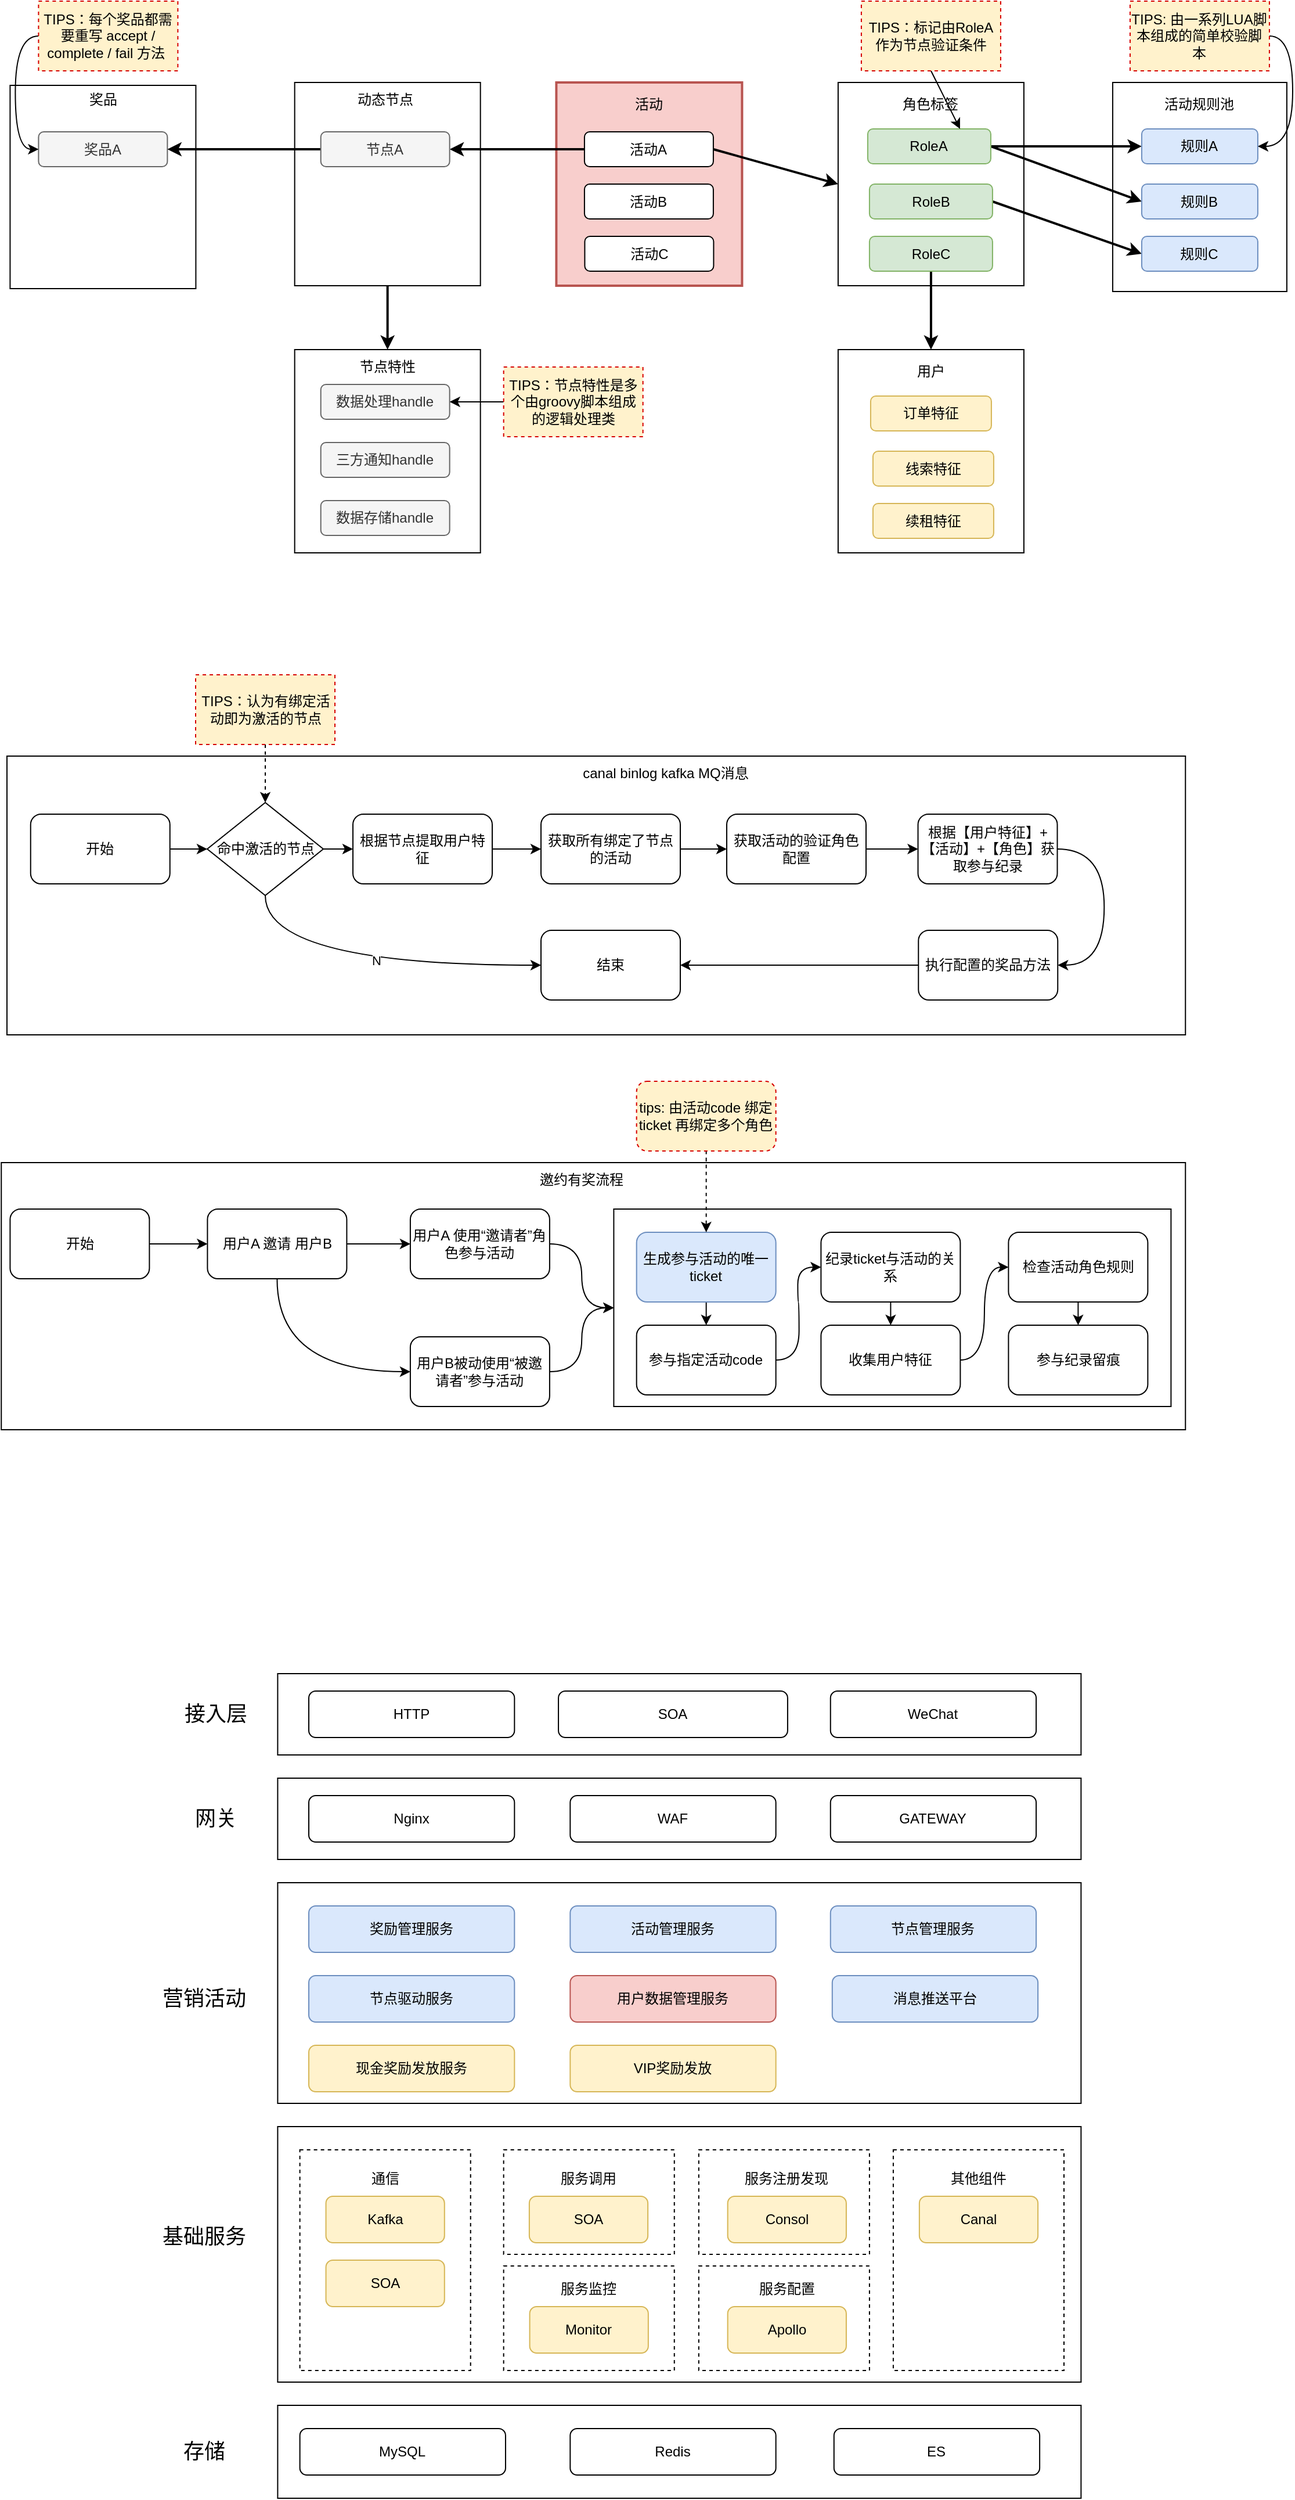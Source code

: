 <mxfile version="22.1.15" type="github">
  <diagram name="第 1 页" id="iezIzxbfml8y_ypMgj0H">
    <mxGraphModel dx="2285" dy="3037" grid="1" gridSize="10" guides="1" tooltips="1" connect="1" arrows="1" fold="1" page="1" pageScale="1" pageWidth="827" pageHeight="1169" math="0" shadow="0">
      <root>
        <mxCell id="0" />
        <mxCell id="1" parent="0" />
        <mxCell id="WPgwZ4jX2a-Bbp3rBfZN-50" value="" style="rounded=0;whiteSpace=wrap;html=1;movable=0;resizable=0;rotatable=0;deletable=0;editable=0;locked=1;connectable=0;" vertex="1" parent="1">
          <mxGeometry x="-466.8" y="620" width="692" height="220" as="geometry" />
        </mxCell>
        <mxCell id="WPgwZ4jX2a-Bbp3rBfZN-66" value="" style="rounded=0;whiteSpace=wrap;html=1;dashed=1;" vertex="1" parent="1">
          <mxGeometry x="-104.08" y="740" width="147.04" height="90" as="geometry" />
        </mxCell>
        <mxCell id="xwiJoc5-TaGTpfz818yZ-247" value="" style="rounded=0;whiteSpace=wrap;html=1;" parent="1" vertex="1">
          <mxGeometry x="-704.87" y="-210" width="1020" height="230" as="geometry" />
        </mxCell>
        <mxCell id="xwiJoc5-TaGTpfz818yZ-231" value="" style="rounded=0;whiteSpace=wrap;html=1;" parent="1" vertex="1">
          <mxGeometry x="-700" y="-560" width="1015.13" height="240" as="geometry" />
        </mxCell>
        <mxCell id="WPgwZ4jX2a-Bbp3rBfZN-2" style="edgeStyle=orthogonalEdgeStyle;rounded=0;orthogonalLoop=1;jettySize=auto;html=1;exitX=0.5;exitY=1;exitDx=0;exitDy=0;entryX=0.5;entryY=0;entryDx=0;entryDy=0;strokeWidth=2;" edge="1" parent="1" source="xwiJoc5-TaGTpfz818yZ-197" target="WPgwZ4jX2a-Bbp3rBfZN-1">
          <mxGeometry relative="1" as="geometry" />
        </mxCell>
        <mxCell id="xwiJoc5-TaGTpfz818yZ-197" value="" style="rounded=0;whiteSpace=wrap;html=1;" parent="1" vertex="1">
          <mxGeometry x="-452.17" y="-1140" width="160" height="175" as="geometry" />
        </mxCell>
        <mxCell id="xwiJoc5-TaGTpfz818yZ-157" value="" style="rounded=0;whiteSpace=wrap;html=1;" parent="1" vertex="1">
          <mxGeometry x="-177.3" y="-170" width="480" height="170" as="geometry" />
        </mxCell>
        <mxCell id="xwiJoc5-TaGTpfz818yZ-126" value="" style="rounded=0;whiteSpace=wrap;html=1;" parent="1" vertex="1">
          <mxGeometry x="252.46" y="-1140" width="150" height="180" as="geometry" />
        </mxCell>
        <mxCell id="xwiJoc5-TaGTpfz818yZ-98" value="" style="rounded=0;whiteSpace=wrap;html=1;" parent="1" vertex="1">
          <mxGeometry x="15.96" y="-910" width="160" height="175" as="geometry" />
        </mxCell>
        <mxCell id="xwiJoc5-TaGTpfz818yZ-88" value="" style="rounded=0;whiteSpace=wrap;html=1;" parent="1" vertex="1">
          <mxGeometry x="15.96" y="-1140" width="160" height="175" as="geometry" />
        </mxCell>
        <mxCell id="xwiJoc5-TaGTpfz818yZ-67" value="" style="rounded=0;whiteSpace=wrap;html=1;fillColor=#f8cecc;strokeColor=#b85450;strokeWidth=2;" parent="1" vertex="1">
          <mxGeometry x="-226.79" y="-1140" width="160" height="175" as="geometry" />
        </mxCell>
        <mxCell id="xwiJoc5-TaGTpfz818yZ-68" value="活动" style="text;html=1;strokeColor=none;fillColor=none;align=center;verticalAlign=middle;whiteSpace=wrap;rounded=0;" parent="1" vertex="1">
          <mxGeometry x="-176.79" y="-1136.25" width="60" height="30" as="geometry" />
        </mxCell>
        <mxCell id="xwiJoc5-TaGTpfz818yZ-89" style="rounded=0;orthogonalLoop=1;jettySize=auto;html=1;exitX=1;exitY=0.5;exitDx=0;exitDy=0;entryX=0;entryY=0.5;entryDx=0;entryDy=0;strokeWidth=2;" parent="1" source="xwiJoc5-TaGTpfz818yZ-70" target="xwiJoc5-TaGTpfz818yZ-88" edge="1">
          <mxGeometry relative="1" as="geometry" />
        </mxCell>
        <mxCell id="xwiJoc5-TaGTpfz818yZ-204" style="edgeStyle=orthogonalEdgeStyle;curved=1;rounded=0;orthogonalLoop=1;jettySize=auto;html=1;exitX=0;exitY=0.5;exitDx=0;exitDy=0;entryX=1;entryY=0.5;entryDx=0;entryDy=0;strokeWidth=2;" parent="1" source="xwiJoc5-TaGTpfz818yZ-70" target="xwiJoc5-TaGTpfz818yZ-199" edge="1">
          <mxGeometry relative="1" as="geometry" />
        </mxCell>
        <mxCell id="xwiJoc5-TaGTpfz818yZ-70" value="活动A" style="rounded=1;whiteSpace=wrap;html=1;" parent="1" vertex="1">
          <mxGeometry x="-202.54" y="-1097.5" width="111" height="30" as="geometry" />
        </mxCell>
        <mxCell id="xwiJoc5-TaGTpfz818yZ-71" value="活动B" style="rounded=1;whiteSpace=wrap;html=1;" parent="1" vertex="1">
          <mxGeometry x="-202.54" y="-1052.5" width="111" height="30" as="geometry" />
        </mxCell>
        <mxCell id="xwiJoc5-TaGTpfz818yZ-83" value="角色标签" style="text;html=1;strokeColor=none;fillColor=none;align=center;verticalAlign=middle;whiteSpace=wrap;rounded=0;" parent="1" vertex="1">
          <mxGeometry x="63.46" y="-1137.5" width="65" height="32.5" as="geometry" />
        </mxCell>
        <mxCell id="xwiJoc5-TaGTpfz818yZ-130" style="edgeStyle=orthogonalEdgeStyle;curved=1;rounded=0;orthogonalLoop=1;jettySize=auto;html=1;exitX=1;exitY=0.5;exitDx=0;exitDy=0;entryX=0;entryY=0.5;entryDx=0;entryDy=0;strokeWidth=2;" parent="1" source="xwiJoc5-TaGTpfz818yZ-84" target="xwiJoc5-TaGTpfz818yZ-128" edge="1">
          <mxGeometry relative="1" as="geometry" />
        </mxCell>
        <mxCell id="xwiJoc5-TaGTpfz818yZ-179" style="rounded=0;orthogonalLoop=1;jettySize=auto;html=1;exitX=1;exitY=0.5;exitDx=0;exitDy=0;entryX=0;entryY=0.5;entryDx=0;entryDy=0;strokeWidth=2;" parent="1" source="xwiJoc5-TaGTpfz818yZ-84" target="xwiJoc5-TaGTpfz818yZ-129" edge="1">
          <mxGeometry relative="1" as="geometry" />
        </mxCell>
        <mxCell id="xwiJoc5-TaGTpfz818yZ-84" value="RoleA" style="rounded=1;whiteSpace=wrap;html=1;fillColor=#d5e8d4;strokeColor=#82b366;" parent="1" vertex="1">
          <mxGeometry x="41.46" y="-1100" width="106" height="30" as="geometry" />
        </mxCell>
        <mxCell id="xwiJoc5-TaGTpfz818yZ-131" style="rounded=0;orthogonalLoop=1;jettySize=auto;html=1;exitX=1;exitY=0.5;exitDx=0;exitDy=0;entryX=0;entryY=0.5;entryDx=0;entryDy=0;strokeWidth=2;" parent="1" source="xwiJoc5-TaGTpfz818yZ-85" target="xwiJoc5-TaGTpfz818yZ-144" edge="1">
          <mxGeometry relative="1" as="geometry" />
        </mxCell>
        <mxCell id="xwiJoc5-TaGTpfz818yZ-85" value="RoleB" style="rounded=1;whiteSpace=wrap;html=1;fillColor=#d5e8d4;strokeColor=#82b366;" parent="1" vertex="1">
          <mxGeometry x="42.96" y="-1052.5" width="106" height="30" as="geometry" />
        </mxCell>
        <mxCell id="WPgwZ4jX2a-Bbp3rBfZN-14" style="edgeStyle=orthogonalEdgeStyle;curved=1;rounded=0;orthogonalLoop=1;jettySize=auto;html=1;exitX=0.5;exitY=1;exitDx=0;exitDy=0;entryX=0.5;entryY=0;entryDx=0;entryDy=0;strokeWidth=2;" edge="1" parent="1" source="xwiJoc5-TaGTpfz818yZ-86" target="xwiJoc5-TaGTpfz818yZ-98">
          <mxGeometry relative="1" as="geometry" />
        </mxCell>
        <mxCell id="xwiJoc5-TaGTpfz818yZ-86" value="RoleC" style="rounded=1;whiteSpace=wrap;html=1;fillColor=#d5e8d4;strokeColor=#82b366;" parent="1" vertex="1">
          <mxGeometry x="42.96" y="-1007.5" width="106" height="30" as="geometry" />
        </mxCell>
        <mxCell id="xwiJoc5-TaGTpfz818yZ-94" value="活动C" style="rounded=1;whiteSpace=wrap;html=1;" parent="1" vertex="1">
          <mxGeometry x="-202.29" y="-1007.5" width="111" height="30" as="geometry" />
        </mxCell>
        <mxCell id="xwiJoc5-TaGTpfz818yZ-99" value="用户" style="text;html=1;strokeColor=none;fillColor=none;align=center;verticalAlign=middle;whiteSpace=wrap;rounded=0;" parent="1" vertex="1">
          <mxGeometry x="65.96" y="-906" width="60" height="30" as="geometry" />
        </mxCell>
        <mxCell id="xwiJoc5-TaGTpfz818yZ-100" value="订单特征" style="rounded=1;whiteSpace=wrap;html=1;fillColor=#fff2cc;strokeColor=#d6b656;" parent="1" vertex="1">
          <mxGeometry x="43.96" y="-870" width="104" height="30" as="geometry" />
        </mxCell>
        <mxCell id="xwiJoc5-TaGTpfz818yZ-101" value="线索特征" style="rounded=1;whiteSpace=wrap;html=1;fillColor=#fff2cc;strokeColor=#d6b656;" parent="1" vertex="1">
          <mxGeometry x="45.96" y="-822.5" width="104" height="30" as="geometry" />
        </mxCell>
        <mxCell id="xwiJoc5-TaGTpfz818yZ-102" value="续租特征" style="rounded=1;whiteSpace=wrap;html=1;fillColor=#fff2cc;strokeColor=#d6b656;" parent="1" vertex="1">
          <mxGeometry x="45.96" y="-777.5" width="104" height="30" as="geometry" />
        </mxCell>
        <mxCell id="xwiJoc5-TaGTpfz818yZ-150" style="edgeStyle=orthogonalEdgeStyle;curved=1;rounded=0;orthogonalLoop=1;jettySize=auto;html=1;exitX=1;exitY=0.5;exitDx=0;exitDy=0;entryX=0;entryY=0.5;entryDx=0;entryDy=0;" parent="1" source="xwiJoc5-TaGTpfz818yZ-120" target="xwiJoc5-TaGTpfz818yZ-149" edge="1">
          <mxGeometry relative="1" as="geometry" />
        </mxCell>
        <mxCell id="xwiJoc5-TaGTpfz818yZ-120" value="开始" style="rounded=1;whiteSpace=wrap;html=1;" parent="1" vertex="1">
          <mxGeometry x="-697.3" y="-170" width="120" height="60" as="geometry" />
        </mxCell>
        <mxCell id="xwiJoc5-TaGTpfz818yZ-159" style="edgeStyle=orthogonalEdgeStyle;curved=1;rounded=0;orthogonalLoop=1;jettySize=auto;html=1;exitX=1;exitY=0.5;exitDx=0;exitDy=0;entryX=0;entryY=0.5;entryDx=0;entryDy=0;" parent="1" source="xwiJoc5-TaGTpfz818yZ-121" target="xwiJoc5-TaGTpfz818yZ-157" edge="1">
          <mxGeometry relative="1" as="geometry" />
        </mxCell>
        <mxCell id="xwiJoc5-TaGTpfz818yZ-121" value="用户A 使用“邀请者”角色参与活动" style="rounded=1;whiteSpace=wrap;html=1;" parent="1" vertex="1">
          <mxGeometry x="-352.55" y="-170" width="120" height="60" as="geometry" />
        </mxCell>
        <mxCell id="xwiJoc5-TaGTpfz818yZ-175" style="edgeStyle=orthogonalEdgeStyle;curved=1;rounded=0;orthogonalLoop=1;jettySize=auto;html=1;exitX=1;exitY=0.5;exitDx=0;exitDy=0;entryX=0;entryY=0.5;entryDx=0;entryDy=0;" parent="1" source="xwiJoc5-TaGTpfz818yZ-123" target="xwiJoc5-TaGTpfz818yZ-174" edge="1">
          <mxGeometry relative="1" as="geometry" />
        </mxCell>
        <mxCell id="xwiJoc5-TaGTpfz818yZ-123" value="参与指定活动code" style="rounded=1;whiteSpace=wrap;html=1;" parent="1" vertex="1">
          <mxGeometry x="-157.67" y="-70" width="120" height="60" as="geometry" />
        </mxCell>
        <mxCell id="xwiJoc5-TaGTpfz818yZ-127" value="活动规则池" style="text;html=1;strokeColor=none;fillColor=none;align=center;verticalAlign=middle;whiteSpace=wrap;rounded=0;" parent="1" vertex="1">
          <mxGeometry x="292.46" y="-1136.25" width="70" height="30" as="geometry" />
        </mxCell>
        <mxCell id="xwiJoc5-TaGTpfz818yZ-128" value="规则A" style="rounded=1;whiteSpace=wrap;html=1;fillColor=#dae8fc;strokeColor=#6c8ebf;" parent="1" vertex="1">
          <mxGeometry x="277.46" y="-1100" width="100" height="30" as="geometry" />
        </mxCell>
        <mxCell id="xwiJoc5-TaGTpfz818yZ-129" value="规则B" style="rounded=1;whiteSpace=wrap;html=1;fillColor=#dae8fc;strokeColor=#6c8ebf;" parent="1" vertex="1">
          <mxGeometry x="277.46" y="-1052.5" width="100" height="30" as="geometry" />
        </mxCell>
        <mxCell id="xwiJoc5-TaGTpfz818yZ-177" style="edgeStyle=orthogonalEdgeStyle;curved=1;rounded=0;orthogonalLoop=1;jettySize=auto;html=1;exitX=1;exitY=0.5;exitDx=0;exitDy=0;entryX=0;entryY=0.5;entryDx=0;entryDy=0;" parent="1" source="xwiJoc5-TaGTpfz818yZ-137" target="xwiJoc5-TaGTpfz818yZ-145" edge="1">
          <mxGeometry relative="1" as="geometry" />
        </mxCell>
        <mxCell id="xwiJoc5-TaGTpfz818yZ-137" value="收集用户特征" style="rounded=1;whiteSpace=wrap;html=1;" parent="1" vertex="1">
          <mxGeometry x="1.2" y="-70" width="120" height="60" as="geometry" />
        </mxCell>
        <mxCell id="xwiJoc5-TaGTpfz818yZ-144" value="规则C" style="rounded=1;whiteSpace=wrap;html=1;fillColor=#dae8fc;strokeColor=#6c8ebf;" parent="1" vertex="1">
          <mxGeometry x="277.46" y="-1007.5" width="100" height="30" as="geometry" />
        </mxCell>
        <mxCell id="xwiJoc5-TaGTpfz818yZ-178" style="edgeStyle=orthogonalEdgeStyle;curved=1;rounded=0;orthogonalLoop=1;jettySize=auto;html=1;exitX=0.5;exitY=1;exitDx=0;exitDy=0;entryX=0.5;entryY=0;entryDx=0;entryDy=0;" parent="1" source="xwiJoc5-TaGTpfz818yZ-145" target="xwiJoc5-TaGTpfz818yZ-165" edge="1">
          <mxGeometry relative="1" as="geometry" />
        </mxCell>
        <mxCell id="xwiJoc5-TaGTpfz818yZ-145" value="检查活动角色规则" style="rounded=1;whiteSpace=wrap;html=1;" parent="1" vertex="1">
          <mxGeometry x="162.7" y="-150" width="120" height="60" as="geometry" />
        </mxCell>
        <mxCell id="xwiJoc5-TaGTpfz818yZ-170" style="edgeStyle=orthogonalEdgeStyle;curved=1;rounded=0;orthogonalLoop=1;jettySize=auto;html=1;exitX=0.5;exitY=1;exitDx=0;exitDy=0;entryX=0.5;entryY=0;entryDx=0;entryDy=0;" parent="1" source="xwiJoc5-TaGTpfz818yZ-147" target="xwiJoc5-TaGTpfz818yZ-123" edge="1">
          <mxGeometry relative="1" as="geometry" />
        </mxCell>
        <mxCell id="xwiJoc5-TaGTpfz818yZ-147" value="生成参与活动的唯一ticket" style="rounded=1;whiteSpace=wrap;html=1;fillColor=#dae8fc;strokeColor=#6c8ebf;resizable=1;autosize=0;noLabel=0;absoluteArcSize=0;imageAspect=1;" parent="1" vertex="1">
          <mxGeometry x="-157.67" y="-150" width="120" height="60" as="geometry" />
        </mxCell>
        <mxCell id="xwiJoc5-TaGTpfz818yZ-158" style="edgeStyle=orthogonalEdgeStyle;curved=1;rounded=0;orthogonalLoop=1;jettySize=auto;html=1;exitX=1;exitY=0.5;exitDx=0;exitDy=0;entryX=0;entryY=0.5;entryDx=0;entryDy=0;" parent="1" source="xwiJoc5-TaGTpfz818yZ-148" target="xwiJoc5-TaGTpfz818yZ-157" edge="1">
          <mxGeometry relative="1" as="geometry" />
        </mxCell>
        <mxCell id="xwiJoc5-TaGTpfz818yZ-148" value="用户B被动使用“被邀请者”参与活动" style="rounded=1;whiteSpace=wrap;html=1;" parent="1" vertex="1">
          <mxGeometry x="-352.55" y="-60" width="120" height="60" as="geometry" />
        </mxCell>
        <mxCell id="xwiJoc5-TaGTpfz818yZ-151" style="edgeStyle=orthogonalEdgeStyle;curved=1;rounded=0;orthogonalLoop=1;jettySize=auto;html=1;exitX=1;exitY=0.5;exitDx=0;exitDy=0;entryX=0;entryY=0.5;entryDx=0;entryDy=0;" parent="1" source="xwiJoc5-TaGTpfz818yZ-149" target="xwiJoc5-TaGTpfz818yZ-121" edge="1">
          <mxGeometry relative="1" as="geometry" />
        </mxCell>
        <mxCell id="xwiJoc5-TaGTpfz818yZ-152" style="edgeStyle=orthogonalEdgeStyle;curved=1;rounded=0;orthogonalLoop=1;jettySize=auto;html=1;exitX=0.5;exitY=1;exitDx=0;exitDy=0;entryX=0;entryY=0.5;entryDx=0;entryDy=0;" parent="1" source="xwiJoc5-TaGTpfz818yZ-149" target="xwiJoc5-TaGTpfz818yZ-148" edge="1">
          <mxGeometry relative="1" as="geometry" />
        </mxCell>
        <mxCell id="xwiJoc5-TaGTpfz818yZ-149" value="用户A 邀请 用户B" style="rounded=1;whiteSpace=wrap;html=1;" parent="1" vertex="1">
          <mxGeometry x="-527.3" y="-170" width="120" height="60" as="geometry" />
        </mxCell>
        <mxCell id="xwiJoc5-TaGTpfz818yZ-162" style="edgeStyle=orthogonalEdgeStyle;curved=1;rounded=0;orthogonalLoop=1;jettySize=auto;html=1;exitX=0.5;exitY=1;exitDx=0;exitDy=0;dashed=1;" parent="1" source="xwiJoc5-TaGTpfz818yZ-161" target="xwiJoc5-TaGTpfz818yZ-147" edge="1">
          <mxGeometry relative="1" as="geometry" />
        </mxCell>
        <mxCell id="xwiJoc5-TaGTpfz818yZ-161" value="tips: 由活动code 绑定 ticket 再绑定多个角色" style="rounded=1;whiteSpace=wrap;html=1;fillColor=#fff2cc;strokeColor=#D60000;dashed=1;" parent="1" vertex="1">
          <mxGeometry x="-157.67" y="-280" width="120" height="60" as="geometry" />
        </mxCell>
        <mxCell id="xwiJoc5-TaGTpfz818yZ-165" value="参与纪录留痕" style="rounded=1;whiteSpace=wrap;html=1;" parent="1" vertex="1">
          <mxGeometry x="162.7" y="-70" width="120" height="60" as="geometry" />
        </mxCell>
        <mxCell id="xwiJoc5-TaGTpfz818yZ-176" style="edgeStyle=orthogonalEdgeStyle;curved=1;rounded=0;orthogonalLoop=1;jettySize=auto;html=1;exitX=0.5;exitY=1;exitDx=0;exitDy=0;entryX=0.5;entryY=0;entryDx=0;entryDy=0;" parent="1" source="xwiJoc5-TaGTpfz818yZ-174" target="xwiJoc5-TaGTpfz818yZ-137" edge="1">
          <mxGeometry relative="1" as="geometry" />
        </mxCell>
        <mxCell id="xwiJoc5-TaGTpfz818yZ-174" value="纪录ticket与活动的关系" style="rounded=1;whiteSpace=wrap;html=1;" parent="1" vertex="1">
          <mxGeometry x="1.2" y="-150" width="120" height="60" as="geometry" />
        </mxCell>
        <mxCell id="xwiJoc5-TaGTpfz818yZ-194" value="" style="rounded=0;whiteSpace=wrap;html=1;" parent="1" vertex="1">
          <mxGeometry x="-697.3" y="-1137.5" width="160" height="175" as="geometry" />
        </mxCell>
        <mxCell id="xwiJoc5-TaGTpfz818yZ-195" value="奖品" style="text;html=1;strokeColor=none;fillColor=none;align=center;verticalAlign=middle;whiteSpace=wrap;rounded=0;" parent="1" vertex="1">
          <mxGeometry x="-647.3" y="-1140" width="60" height="30" as="geometry" />
        </mxCell>
        <mxCell id="xwiJoc5-TaGTpfz818yZ-196" value="奖品A" style="rounded=1;whiteSpace=wrap;html=1;fillColor=#f5f5f5;fontColor=#333333;strokeColor=#666666;" parent="1" vertex="1">
          <mxGeometry x="-672.8" y="-1097.5" width="111" height="30" as="geometry" />
        </mxCell>
        <mxCell id="xwiJoc5-TaGTpfz818yZ-198" value="动态节点" style="text;html=1;strokeColor=none;fillColor=none;align=center;verticalAlign=middle;whiteSpace=wrap;rounded=0;" parent="1" vertex="1">
          <mxGeometry x="-404.17" y="-1140" width="60" height="30" as="geometry" />
        </mxCell>
        <mxCell id="xwiJoc5-TaGTpfz818yZ-200" style="edgeStyle=orthogonalEdgeStyle;curved=1;rounded=0;orthogonalLoop=1;jettySize=auto;html=1;exitX=0;exitY=0.5;exitDx=0;exitDy=0;entryX=1;entryY=0.5;entryDx=0;entryDy=0;strokeWidth=2;" parent="1" source="xwiJoc5-TaGTpfz818yZ-199" target="xwiJoc5-TaGTpfz818yZ-196" edge="1">
          <mxGeometry relative="1" as="geometry" />
        </mxCell>
        <mxCell id="xwiJoc5-TaGTpfz818yZ-199" value="节点A" style="rounded=1;whiteSpace=wrap;html=1;fillColor=#f5f5f5;fontColor=#333333;strokeColor=#666666;" parent="1" vertex="1">
          <mxGeometry x="-429.67" y="-1097.5" width="111" height="30" as="geometry" />
        </mxCell>
        <mxCell id="xwiJoc5-TaGTpfz818yZ-226" style="edgeStyle=orthogonalEdgeStyle;curved=1;rounded=0;orthogonalLoop=1;jettySize=auto;html=1;exitX=1;exitY=0.5;exitDx=0;exitDy=0;entryX=0;entryY=0.5;entryDx=0;entryDy=0;" parent="1" source="xwiJoc5-TaGTpfz818yZ-205" target="xwiJoc5-TaGTpfz818yZ-220" edge="1">
          <mxGeometry relative="1" as="geometry" />
        </mxCell>
        <mxCell id="xwiJoc5-TaGTpfz818yZ-205" value="开始" style="rounded=1;whiteSpace=wrap;html=1;" parent="1" vertex="1">
          <mxGeometry x="-679.63" y="-510" width="120" height="60" as="geometry" />
        </mxCell>
        <mxCell id="xwiJoc5-TaGTpfz818yZ-229" style="edgeStyle=orthogonalEdgeStyle;curved=1;rounded=0;orthogonalLoop=1;jettySize=auto;html=1;exitX=1;exitY=0.5;exitDx=0;exitDy=0;entryX=0;entryY=0.5;entryDx=0;entryDy=0;" parent="1" source="xwiJoc5-TaGTpfz818yZ-207" target="xwiJoc5-TaGTpfz818yZ-209" edge="1">
          <mxGeometry relative="1" as="geometry" />
        </mxCell>
        <mxCell id="xwiJoc5-TaGTpfz818yZ-207" value="获取所有绑定了节点的活动" style="rounded=1;whiteSpace=wrap;html=1;" parent="1" vertex="1">
          <mxGeometry x="-240" y="-510" width="120" height="60" as="geometry" />
        </mxCell>
        <mxCell id="xwiJoc5-TaGTpfz818yZ-230" style="edgeStyle=orthogonalEdgeStyle;curved=1;rounded=0;orthogonalLoop=1;jettySize=auto;html=1;exitX=1;exitY=0.5;exitDx=0;exitDy=0;" parent="1" source="xwiJoc5-TaGTpfz818yZ-209" target="xwiJoc5-TaGTpfz818yZ-210" edge="1">
          <mxGeometry relative="1" as="geometry" />
        </mxCell>
        <mxCell id="xwiJoc5-TaGTpfz818yZ-209" value="获取活动的验证角色配置" style="rounded=1;whiteSpace=wrap;html=1;" parent="1" vertex="1">
          <mxGeometry x="-80" y="-510" width="120" height="60" as="geometry" />
        </mxCell>
        <mxCell id="xwiJoc5-TaGTpfz818yZ-242" style="edgeStyle=orthogonalEdgeStyle;curved=1;rounded=0;orthogonalLoop=1;jettySize=auto;html=1;exitX=1;exitY=0.5;exitDx=0;exitDy=0;entryX=1;entryY=0.5;entryDx=0;entryDy=0;" parent="1" source="xwiJoc5-TaGTpfz818yZ-210" target="xwiJoc5-TaGTpfz818yZ-241" edge="1">
          <mxGeometry relative="1" as="geometry">
            <Array as="points">
              <mxPoint x="245.13" y="-480" />
              <mxPoint x="245.13" y="-380" />
            </Array>
          </mxGeometry>
        </mxCell>
        <mxCell id="xwiJoc5-TaGTpfz818yZ-210" value="根据【用户特征】+ 【活动】+【角色】获取参与纪录" style="rounded=1;whiteSpace=wrap;html=1;" parent="1" vertex="1">
          <mxGeometry x="84.76" y="-510" width="120" height="60" as="geometry" />
        </mxCell>
        <mxCell id="xwiJoc5-TaGTpfz818yZ-228" style="edgeStyle=orthogonalEdgeStyle;curved=1;rounded=0;orthogonalLoop=1;jettySize=auto;html=1;exitX=1;exitY=0.5;exitDx=0;exitDy=0;entryX=0;entryY=0.5;entryDx=0;entryDy=0;" parent="1" source="xwiJoc5-TaGTpfz818yZ-215" target="xwiJoc5-TaGTpfz818yZ-207" edge="1">
          <mxGeometry relative="1" as="geometry" />
        </mxCell>
        <mxCell id="xwiJoc5-TaGTpfz818yZ-215" value="根据节点提取用户特征" style="rounded=1;whiteSpace=wrap;html=1;" parent="1" vertex="1">
          <mxGeometry x="-402" y="-510" width="120" height="60" as="geometry" />
        </mxCell>
        <mxCell id="xwiJoc5-TaGTpfz818yZ-225" style="edgeStyle=orthogonalEdgeStyle;curved=1;rounded=0;orthogonalLoop=1;jettySize=auto;html=1;exitX=0.5;exitY=1;exitDx=0;exitDy=0;entryX=0;entryY=0.5;entryDx=0;entryDy=0;" parent="1" source="xwiJoc5-TaGTpfz818yZ-220" target="xwiJoc5-TaGTpfz818yZ-221" edge="1">
          <mxGeometry relative="1" as="geometry" />
        </mxCell>
        <mxCell id="WPgwZ4jX2a-Bbp3rBfZN-87" value="N" style="edgeLabel;html=1;align=center;verticalAlign=middle;resizable=0;points=[];" vertex="1" connectable="0" parent="xwiJoc5-TaGTpfz818yZ-225">
          <mxGeometry x="0.038" y="4" relative="1" as="geometry">
            <mxPoint x="1" as="offset" />
          </mxGeometry>
        </mxCell>
        <mxCell id="xwiJoc5-TaGTpfz818yZ-227" style="edgeStyle=orthogonalEdgeStyle;curved=1;rounded=0;orthogonalLoop=1;jettySize=auto;html=1;exitX=1;exitY=0.5;exitDx=0;exitDy=0;entryX=0;entryY=0.5;entryDx=0;entryDy=0;" parent="1" source="xwiJoc5-TaGTpfz818yZ-220" target="xwiJoc5-TaGTpfz818yZ-215" edge="1">
          <mxGeometry relative="1" as="geometry" />
        </mxCell>
        <mxCell id="xwiJoc5-TaGTpfz818yZ-220" value="命中激活的节点" style="rhombus;whiteSpace=wrap;html=1;" parent="1" vertex="1">
          <mxGeometry x="-527.5" y="-520" width="100" height="80" as="geometry" />
        </mxCell>
        <mxCell id="xwiJoc5-TaGTpfz818yZ-221" value="结束" style="rounded=1;whiteSpace=wrap;html=1;" parent="1" vertex="1">
          <mxGeometry x="-240" y="-410" width="120" height="60" as="geometry" />
        </mxCell>
        <mxCell id="xwiJoc5-TaGTpfz818yZ-232" value="canal binlog kafka MQ消息" style="text;html=1;strokeColor=none;fillColor=none;align=center;verticalAlign=middle;whiteSpace=wrap;rounded=0;" parent="1" vertex="1">
          <mxGeometry x="-218.75" y="-560" width="172.5" height="30" as="geometry" />
        </mxCell>
        <mxCell id="xwiJoc5-TaGTpfz818yZ-236" style="edgeStyle=orthogonalEdgeStyle;curved=1;rounded=0;orthogonalLoop=1;jettySize=auto;html=1;exitX=0.5;exitY=1;exitDx=0;exitDy=0;entryX=0.5;entryY=0;entryDx=0;entryDy=0;dashed=1;" parent="1" source="xwiJoc5-TaGTpfz818yZ-235" target="xwiJoc5-TaGTpfz818yZ-220" edge="1">
          <mxGeometry relative="1" as="geometry" />
        </mxCell>
        <mxCell id="xwiJoc5-TaGTpfz818yZ-235" value="TIPS：认为有绑定活动即为激活的节点" style="rounded=0;whiteSpace=wrap;html=1;fillColor=#fff2cc;strokeColor=#D60000;dashed=1;" parent="1" vertex="1">
          <mxGeometry x="-537.5" y="-630" width="120" height="60" as="geometry" />
        </mxCell>
        <mxCell id="WPgwZ4jX2a-Bbp3rBfZN-12" style="rounded=0;orthogonalLoop=1;jettySize=auto;html=1;exitX=0.5;exitY=1;exitDx=0;exitDy=0;entryX=0.75;entryY=0;entryDx=0;entryDy=0;" edge="1" parent="1" source="xwiJoc5-TaGTpfz818yZ-237" target="xwiJoc5-TaGTpfz818yZ-84">
          <mxGeometry relative="1" as="geometry" />
        </mxCell>
        <mxCell id="xwiJoc5-TaGTpfz818yZ-237" value="TIPS：标记由RoleA作为节点验证条件" style="rounded=0;whiteSpace=wrap;html=1;fillColor=#fff2cc;strokeColor=#D60000;dashed=1;" parent="1" vertex="1">
          <mxGeometry x="35.96" y="-1210" width="120" height="60" as="geometry" />
        </mxCell>
        <mxCell id="xwiJoc5-TaGTpfz818yZ-240" style="edgeStyle=orthogonalEdgeStyle;curved=1;rounded=0;orthogonalLoop=1;jettySize=auto;html=1;exitX=0;exitY=0.5;exitDx=0;exitDy=0;entryX=0;entryY=0.5;entryDx=0;entryDy=0;" parent="1" source="xwiJoc5-TaGTpfz818yZ-239" target="xwiJoc5-TaGTpfz818yZ-196" edge="1">
          <mxGeometry relative="1" as="geometry" />
        </mxCell>
        <mxCell id="xwiJoc5-TaGTpfz818yZ-239" value="TIPS：每个奖品都需要重写 accept / complete / fail 方法&amp;nbsp;" style="rounded=0;whiteSpace=wrap;html=1;fillColor=#fff2cc;strokeColor=#D60000;dashed=1;" parent="1" vertex="1">
          <mxGeometry x="-672.8" y="-1210" width="120" height="60" as="geometry" />
        </mxCell>
        <mxCell id="xwiJoc5-TaGTpfz818yZ-246" style="edgeStyle=orthogonalEdgeStyle;curved=1;rounded=0;orthogonalLoop=1;jettySize=auto;html=1;exitX=0;exitY=0.5;exitDx=0;exitDy=0;entryX=1;entryY=0.5;entryDx=0;entryDy=0;" parent="1" source="xwiJoc5-TaGTpfz818yZ-241" target="xwiJoc5-TaGTpfz818yZ-221" edge="1">
          <mxGeometry relative="1" as="geometry" />
        </mxCell>
        <mxCell id="xwiJoc5-TaGTpfz818yZ-241" value="执行配置的奖品方法" style="rounded=1;whiteSpace=wrap;html=1;" parent="1" vertex="1">
          <mxGeometry x="85.13" y="-410" width="120" height="60" as="geometry" />
        </mxCell>
        <mxCell id="xwiJoc5-TaGTpfz818yZ-248" value="邀约有奖流程" style="text;html=1;strokeColor=none;fillColor=none;align=center;verticalAlign=middle;whiteSpace=wrap;rounded=0;" parent="1" vertex="1">
          <mxGeometry x="-274.87" y="-210" width="140" height="30" as="geometry" />
        </mxCell>
        <mxCell id="WPgwZ4jX2a-Bbp3rBfZN-1" value="" style="rounded=0;whiteSpace=wrap;html=1;" vertex="1" parent="1">
          <mxGeometry x="-452.17" y="-910" width="160" height="175" as="geometry" />
        </mxCell>
        <mxCell id="WPgwZ4jX2a-Bbp3rBfZN-3" value="节点特性" style="text;html=1;strokeColor=none;fillColor=none;align=center;verticalAlign=middle;whiteSpace=wrap;rounded=0;" vertex="1" parent="1">
          <mxGeometry x="-402.17" y="-910" width="60" height="30" as="geometry" />
        </mxCell>
        <mxCell id="WPgwZ4jX2a-Bbp3rBfZN-5" value="数据处理handle" style="rounded=1;whiteSpace=wrap;html=1;fillColor=#f5f5f5;fontColor=#333333;strokeColor=#666666;" vertex="1" parent="1">
          <mxGeometry x="-429.67" y="-880" width="111" height="30" as="geometry" />
        </mxCell>
        <mxCell id="WPgwZ4jX2a-Bbp3rBfZN-6" value="三方通知handle" style="rounded=1;whiteSpace=wrap;html=1;fillColor=#f5f5f5;fontColor=#333333;strokeColor=#666666;" vertex="1" parent="1">
          <mxGeometry x="-429.67" y="-830" width="111" height="30" as="geometry" />
        </mxCell>
        <mxCell id="WPgwZ4jX2a-Bbp3rBfZN-7" value="数据存储handle" style="rounded=1;whiteSpace=wrap;html=1;fillColor=#f5f5f5;fontColor=#333333;strokeColor=#666666;" vertex="1" parent="1">
          <mxGeometry x="-429.67" y="-780" width="111" height="30" as="geometry" />
        </mxCell>
        <mxCell id="WPgwZ4jX2a-Bbp3rBfZN-9" style="edgeStyle=orthogonalEdgeStyle;rounded=0;orthogonalLoop=1;jettySize=auto;html=1;exitX=0;exitY=0.5;exitDx=0;exitDy=0;" edge="1" parent="1" source="WPgwZ4jX2a-Bbp3rBfZN-8" target="WPgwZ4jX2a-Bbp3rBfZN-5">
          <mxGeometry relative="1" as="geometry" />
        </mxCell>
        <mxCell id="WPgwZ4jX2a-Bbp3rBfZN-8" value="TIPS：节点特性是多个由groovy脚本组成的逻辑处理类" style="rounded=0;whiteSpace=wrap;html=1;fillColor=#fff2cc;strokeColor=#D60000;dashed=1;" vertex="1" parent="1">
          <mxGeometry x="-272.17" y="-895" width="120" height="60" as="geometry" />
        </mxCell>
        <mxCell id="WPgwZ4jX2a-Bbp3rBfZN-16" style="edgeStyle=orthogonalEdgeStyle;curved=1;rounded=0;orthogonalLoop=1;jettySize=auto;html=1;exitX=1;exitY=0.5;exitDx=0;exitDy=0;entryX=1;entryY=0.5;entryDx=0;entryDy=0;" edge="1" parent="1" source="WPgwZ4jX2a-Bbp3rBfZN-15" target="xwiJoc5-TaGTpfz818yZ-128">
          <mxGeometry relative="1" as="geometry" />
        </mxCell>
        <mxCell id="WPgwZ4jX2a-Bbp3rBfZN-15" value="TIPS: 由一系列LUA脚本组成的简单校验脚本" style="rounded=0;whiteSpace=wrap;html=1;fillColor=#fff2cc;strokeColor=#D60000;dashed=1;" vertex="1" parent="1">
          <mxGeometry x="267.46" y="-1210" width="120" height="60" as="geometry" />
        </mxCell>
        <mxCell id="WPgwZ4jX2a-Bbp3rBfZN-23" value="" style="rounded=0;whiteSpace=wrap;html=1;" vertex="1" parent="1">
          <mxGeometry x="-466.8" y="230" width="692" height="70" as="geometry" />
        </mxCell>
        <mxCell id="WPgwZ4jX2a-Bbp3rBfZN-24" value="&lt;font style=&quot;font-size: 18px;&quot;&gt;接入层&lt;/font&gt;" style="text;html=1;strokeColor=none;fillColor=none;align=center;verticalAlign=middle;whiteSpace=wrap;rounded=0;" vertex="1" parent="1">
          <mxGeometry x="-550" y="250" width="60" height="30" as="geometry" />
        </mxCell>
        <mxCell id="WPgwZ4jX2a-Bbp3rBfZN-26" value="HTTP" style="rounded=1;whiteSpace=wrap;html=1;" vertex="1" parent="1">
          <mxGeometry x="-440" y="245" width="177.17" height="40" as="geometry" />
        </mxCell>
        <mxCell id="WPgwZ4jX2a-Bbp3rBfZN-27" value="SOA" style="rounded=1;whiteSpace=wrap;html=1;" vertex="1" parent="1">
          <mxGeometry x="-224.97" y="245" width="197.43" height="40" as="geometry" />
        </mxCell>
        <mxCell id="WPgwZ4jX2a-Bbp3rBfZN-29" value="" style="rounded=0;whiteSpace=wrap;html=1;" vertex="1" parent="1">
          <mxGeometry x="-466.8" y="320" width="692" height="70" as="geometry" />
        </mxCell>
        <mxCell id="WPgwZ4jX2a-Bbp3rBfZN-30" value="&lt;font style=&quot;font-size: 18px;&quot;&gt;网关&lt;/font&gt;" style="text;html=1;strokeColor=none;fillColor=none;align=center;verticalAlign=middle;whiteSpace=wrap;rounded=0;" vertex="1" parent="1">
          <mxGeometry x="-550" y="340" width="60" height="30" as="geometry" />
        </mxCell>
        <mxCell id="WPgwZ4jX2a-Bbp3rBfZN-31" value="Nginx" style="rounded=1;whiteSpace=wrap;html=1;" vertex="1" parent="1">
          <mxGeometry x="-440" y="335" width="177.17" height="40" as="geometry" />
        </mxCell>
        <mxCell id="WPgwZ4jX2a-Bbp3rBfZN-34" value="WAF" style="rounded=1;whiteSpace=wrap;html=1;" vertex="1" parent="1">
          <mxGeometry x="-214.84" y="335" width="177.17" height="40" as="geometry" />
        </mxCell>
        <mxCell id="WPgwZ4jX2a-Bbp3rBfZN-35" value="GATEWAY" style="rounded=1;whiteSpace=wrap;html=1;" vertex="1" parent="1">
          <mxGeometry x="9.38" y="335" width="177.17" height="40" as="geometry" />
        </mxCell>
        <mxCell id="WPgwZ4jX2a-Bbp3rBfZN-36" value="WeChat" style="rounded=1;whiteSpace=wrap;html=1;" vertex="1" parent="1">
          <mxGeometry x="9.38" y="245" width="177.17" height="40" as="geometry" />
        </mxCell>
        <mxCell id="WPgwZ4jX2a-Bbp3rBfZN-39" value="" style="rounded=0;whiteSpace=wrap;html=1;" vertex="1" parent="1">
          <mxGeometry x="-466.8" y="410" width="692" height="190" as="geometry" />
        </mxCell>
        <mxCell id="WPgwZ4jX2a-Bbp3rBfZN-40" value="&lt;font style=&quot;font-size: 18px;&quot;&gt;营销活动&lt;/font&gt;" style="text;html=1;strokeColor=none;fillColor=none;align=center;verticalAlign=middle;whiteSpace=wrap;rounded=0;" vertex="1" parent="1">
          <mxGeometry x="-570" y="495" width="80" height="30" as="geometry" />
        </mxCell>
        <mxCell id="WPgwZ4jX2a-Bbp3rBfZN-42" value="奖励管理服务" style="rounded=1;whiteSpace=wrap;html=1;fillColor=#dae8fc;strokeColor=#6c8ebf;" vertex="1" parent="1">
          <mxGeometry x="-440" y="430" width="177.17" height="40" as="geometry" />
        </mxCell>
        <mxCell id="WPgwZ4jX2a-Bbp3rBfZN-43" value="活动管理服务" style="rounded=1;whiteSpace=wrap;html=1;fillColor=#dae8fc;strokeColor=#6c8ebf;" vertex="1" parent="1">
          <mxGeometry x="-214.84" y="430" width="177.17" height="40" as="geometry" />
        </mxCell>
        <mxCell id="WPgwZ4jX2a-Bbp3rBfZN-44" value="节点管理服务" style="rounded=1;whiteSpace=wrap;html=1;fillColor=#dae8fc;strokeColor=#6c8ebf;" vertex="1" parent="1">
          <mxGeometry x="9.38" y="430" width="177.17" height="40" as="geometry" />
        </mxCell>
        <mxCell id="WPgwZ4jX2a-Bbp3rBfZN-45" value="节点驱动服务" style="rounded=1;whiteSpace=wrap;html=1;fillColor=#dae8fc;strokeColor=#6c8ebf;" vertex="1" parent="1">
          <mxGeometry x="-440" y="490" width="177.17" height="40" as="geometry" />
        </mxCell>
        <mxCell id="WPgwZ4jX2a-Bbp3rBfZN-46" value="用户数据管理服务" style="rounded=1;whiteSpace=wrap;html=1;fillColor=#f8cecc;strokeColor=#b85450;" vertex="1" parent="1">
          <mxGeometry x="-214.84" y="490" width="177.17" height="40" as="geometry" />
        </mxCell>
        <mxCell id="WPgwZ4jX2a-Bbp3rBfZN-47" value="VIP奖励发放" style="rounded=1;whiteSpace=wrap;html=1;fillColor=#fff2cc;strokeColor=#d6b656;" vertex="1" parent="1">
          <mxGeometry x="-214.84" y="550" width="177.17" height="40" as="geometry" />
        </mxCell>
        <mxCell id="WPgwZ4jX2a-Bbp3rBfZN-48" value="现金奖励发放服务" style="rounded=1;whiteSpace=wrap;html=1;fillColor=#fff2cc;strokeColor=#d6b656;" vertex="1" parent="1">
          <mxGeometry x="-440" y="550" width="177.17" height="40" as="geometry" />
        </mxCell>
        <mxCell id="WPgwZ4jX2a-Bbp3rBfZN-51" value="&lt;font style=&quot;font-size: 18px;&quot;&gt;基础服务&lt;/font&gt;" style="text;html=1;strokeColor=none;fillColor=none;align=center;verticalAlign=middle;whiteSpace=wrap;rounded=0;" vertex="1" parent="1">
          <mxGeometry x="-570" y="700" width="80" height="30" as="geometry" />
        </mxCell>
        <mxCell id="WPgwZ4jX2a-Bbp3rBfZN-61" value="" style="rounded=0;whiteSpace=wrap;html=1;dashed=1;" vertex="1" parent="1">
          <mxGeometry x="-104.08" y="640" width="147.04" height="90" as="geometry" />
        </mxCell>
        <mxCell id="WPgwZ4jX2a-Bbp3rBfZN-62" value="服务注册发现" style="text;html=1;strokeColor=none;fillColor=none;align=center;verticalAlign=middle;whiteSpace=wrap;rounded=0;" vertex="1" parent="1">
          <mxGeometry x="-68.61" y="650" width="81" height="30" as="geometry" />
        </mxCell>
        <mxCell id="WPgwZ4jX2a-Bbp3rBfZN-63" value="Consol" style="rounded=1;whiteSpace=wrap;html=1;fillColor=#fff2cc;strokeColor=#d6b656;" vertex="1" parent="1">
          <mxGeometry x="-79.17" y="680" width="102.13" height="40" as="geometry" />
        </mxCell>
        <mxCell id="WPgwZ4jX2a-Bbp3rBfZN-65" value="Apollo" style="rounded=1;whiteSpace=wrap;html=1;fillColor=#fff2cc;strokeColor=#d6b656;" vertex="1" parent="1">
          <mxGeometry x="-79.17" y="775" width="102.13" height="40" as="geometry" />
        </mxCell>
        <mxCell id="WPgwZ4jX2a-Bbp3rBfZN-67" value="服务配置" style="text;html=1;strokeColor=none;fillColor=none;align=center;verticalAlign=middle;whiteSpace=wrap;rounded=0;" vertex="1" parent="1">
          <mxGeometry x="-58.11" y="745" width="60" height="30" as="geometry" />
        </mxCell>
        <mxCell id="WPgwZ4jX2a-Bbp3rBfZN-70" value="" style="rounded=0;whiteSpace=wrap;html=1;dashed=1;" vertex="1" parent="1">
          <mxGeometry x="-447.69" y="640" width="147.04" height="190" as="geometry" />
        </mxCell>
        <mxCell id="WPgwZ4jX2a-Bbp3rBfZN-68" value="Kafka" style="rounded=1;whiteSpace=wrap;html=1;fillColor=#fff2cc;strokeColor=#d6b656;" vertex="1" parent="1">
          <mxGeometry x="-425.24" y="680" width="102.13" height="40" as="geometry" />
        </mxCell>
        <mxCell id="WPgwZ4jX2a-Bbp3rBfZN-69" value="SOA" style="rounded=1;whiteSpace=wrap;html=1;fillColor=#fff2cc;strokeColor=#d6b656;" vertex="1" parent="1">
          <mxGeometry x="-425.24" y="735" width="102.13" height="40" as="geometry" />
        </mxCell>
        <mxCell id="WPgwZ4jX2a-Bbp3rBfZN-57" value="通信" style="text;html=1;strokeColor=none;fillColor=none;align=center;verticalAlign=middle;whiteSpace=wrap;rounded=0;" vertex="1" parent="1">
          <mxGeometry x="-404.17" y="650" width="60" height="30" as="geometry" />
        </mxCell>
        <mxCell id="WPgwZ4jX2a-Bbp3rBfZN-71" value="" style="rounded=0;whiteSpace=wrap;html=1;dashed=1;" vertex="1" parent="1">
          <mxGeometry x="-272.17" y="640" width="147.04" height="90" as="geometry" />
        </mxCell>
        <mxCell id="WPgwZ4jX2a-Bbp3rBfZN-72" value="服务调用" style="text;html=1;strokeColor=none;fillColor=none;align=center;verticalAlign=middle;whiteSpace=wrap;rounded=0;" vertex="1" parent="1">
          <mxGeometry x="-229" y="650" width="60" height="30" as="geometry" />
        </mxCell>
        <mxCell id="WPgwZ4jX2a-Bbp3rBfZN-73" value="SOA" style="rounded=1;whiteSpace=wrap;html=1;fillColor=#fff2cc;strokeColor=#d6b656;" vertex="1" parent="1">
          <mxGeometry x="-250.06" y="680" width="102.13" height="40" as="geometry" />
        </mxCell>
        <mxCell id="WPgwZ4jX2a-Bbp3rBfZN-74" value="" style="rounded=0;whiteSpace=wrap;html=1;dashed=1;" vertex="1" parent="1">
          <mxGeometry x="-272.17" y="740" width="147.04" height="90" as="geometry" />
        </mxCell>
        <mxCell id="WPgwZ4jX2a-Bbp3rBfZN-75" value="Monitor" style="rounded=1;whiteSpace=wrap;html=1;fillColor=#fff2cc;strokeColor=#d6b656;" vertex="1" parent="1">
          <mxGeometry x="-249.71" y="775" width="102.13" height="40" as="geometry" />
        </mxCell>
        <mxCell id="WPgwZ4jX2a-Bbp3rBfZN-76" value="服务监控" style="text;html=1;strokeColor=none;fillColor=none;align=center;verticalAlign=middle;whiteSpace=wrap;rounded=0;" vertex="1" parent="1">
          <mxGeometry x="-229" y="745" width="60" height="30" as="geometry" />
        </mxCell>
        <mxCell id="WPgwZ4jX2a-Bbp3rBfZN-77" value="" style="rounded=0;whiteSpace=wrap;html=1;dashed=1;" vertex="1" parent="1">
          <mxGeometry x="63.46" y="640" width="147.04" height="190" as="geometry" />
        </mxCell>
        <mxCell id="WPgwZ4jX2a-Bbp3rBfZN-78" value="其他组件" style="text;html=1;strokeColor=none;fillColor=none;align=center;verticalAlign=middle;whiteSpace=wrap;rounded=0;" vertex="1" parent="1">
          <mxGeometry x="107" y="650" width="60" height="30" as="geometry" />
        </mxCell>
        <mxCell id="WPgwZ4jX2a-Bbp3rBfZN-79" value="Canal" style="rounded=1;whiteSpace=wrap;html=1;fillColor=#fff2cc;strokeColor=#d6b656;" vertex="1" parent="1">
          <mxGeometry x="85.94" y="680" width="102.13" height="40" as="geometry" />
        </mxCell>
        <mxCell id="WPgwZ4jX2a-Bbp3rBfZN-80" value="消息推送平台" style="rounded=1;whiteSpace=wrap;html=1;fillColor=#dae8fc;strokeColor=#6c8ebf;" vertex="1" parent="1">
          <mxGeometry x="10.9" y="490" width="177.17" height="40" as="geometry" />
        </mxCell>
        <mxCell id="WPgwZ4jX2a-Bbp3rBfZN-81" value="" style="rounded=0;whiteSpace=wrap;html=1;movable=1;resizable=1;rotatable=1;deletable=1;editable=1;locked=0;connectable=1;" vertex="1" parent="1">
          <mxGeometry x="-466.8" y="860" width="692" height="80" as="geometry" />
        </mxCell>
        <mxCell id="WPgwZ4jX2a-Bbp3rBfZN-83" value="MySQL" style="rounded=1;whiteSpace=wrap;html=1;" vertex="1" parent="1">
          <mxGeometry x="-447.69" y="880" width="177.17" height="40" as="geometry" />
        </mxCell>
        <mxCell id="WPgwZ4jX2a-Bbp3rBfZN-84" value="Redis" style="rounded=1;whiteSpace=wrap;html=1;" vertex="1" parent="1">
          <mxGeometry x="-214.84" y="880" width="177.17" height="40" as="geometry" />
        </mxCell>
        <mxCell id="WPgwZ4jX2a-Bbp3rBfZN-85" value="ES" style="rounded=1;whiteSpace=wrap;html=1;" vertex="1" parent="1">
          <mxGeometry x="12.39" y="880" width="177.17" height="40" as="geometry" />
        </mxCell>
        <mxCell id="WPgwZ4jX2a-Bbp3rBfZN-86" value="&lt;font style=&quot;font-size: 18px;&quot;&gt;存储&lt;/font&gt;" style="text;html=1;strokeColor=none;fillColor=none;align=center;verticalAlign=middle;whiteSpace=wrap;rounded=0;" vertex="1" parent="1">
          <mxGeometry x="-560" y="885" width="60" height="30" as="geometry" />
        </mxCell>
      </root>
    </mxGraphModel>
  </diagram>
</mxfile>
